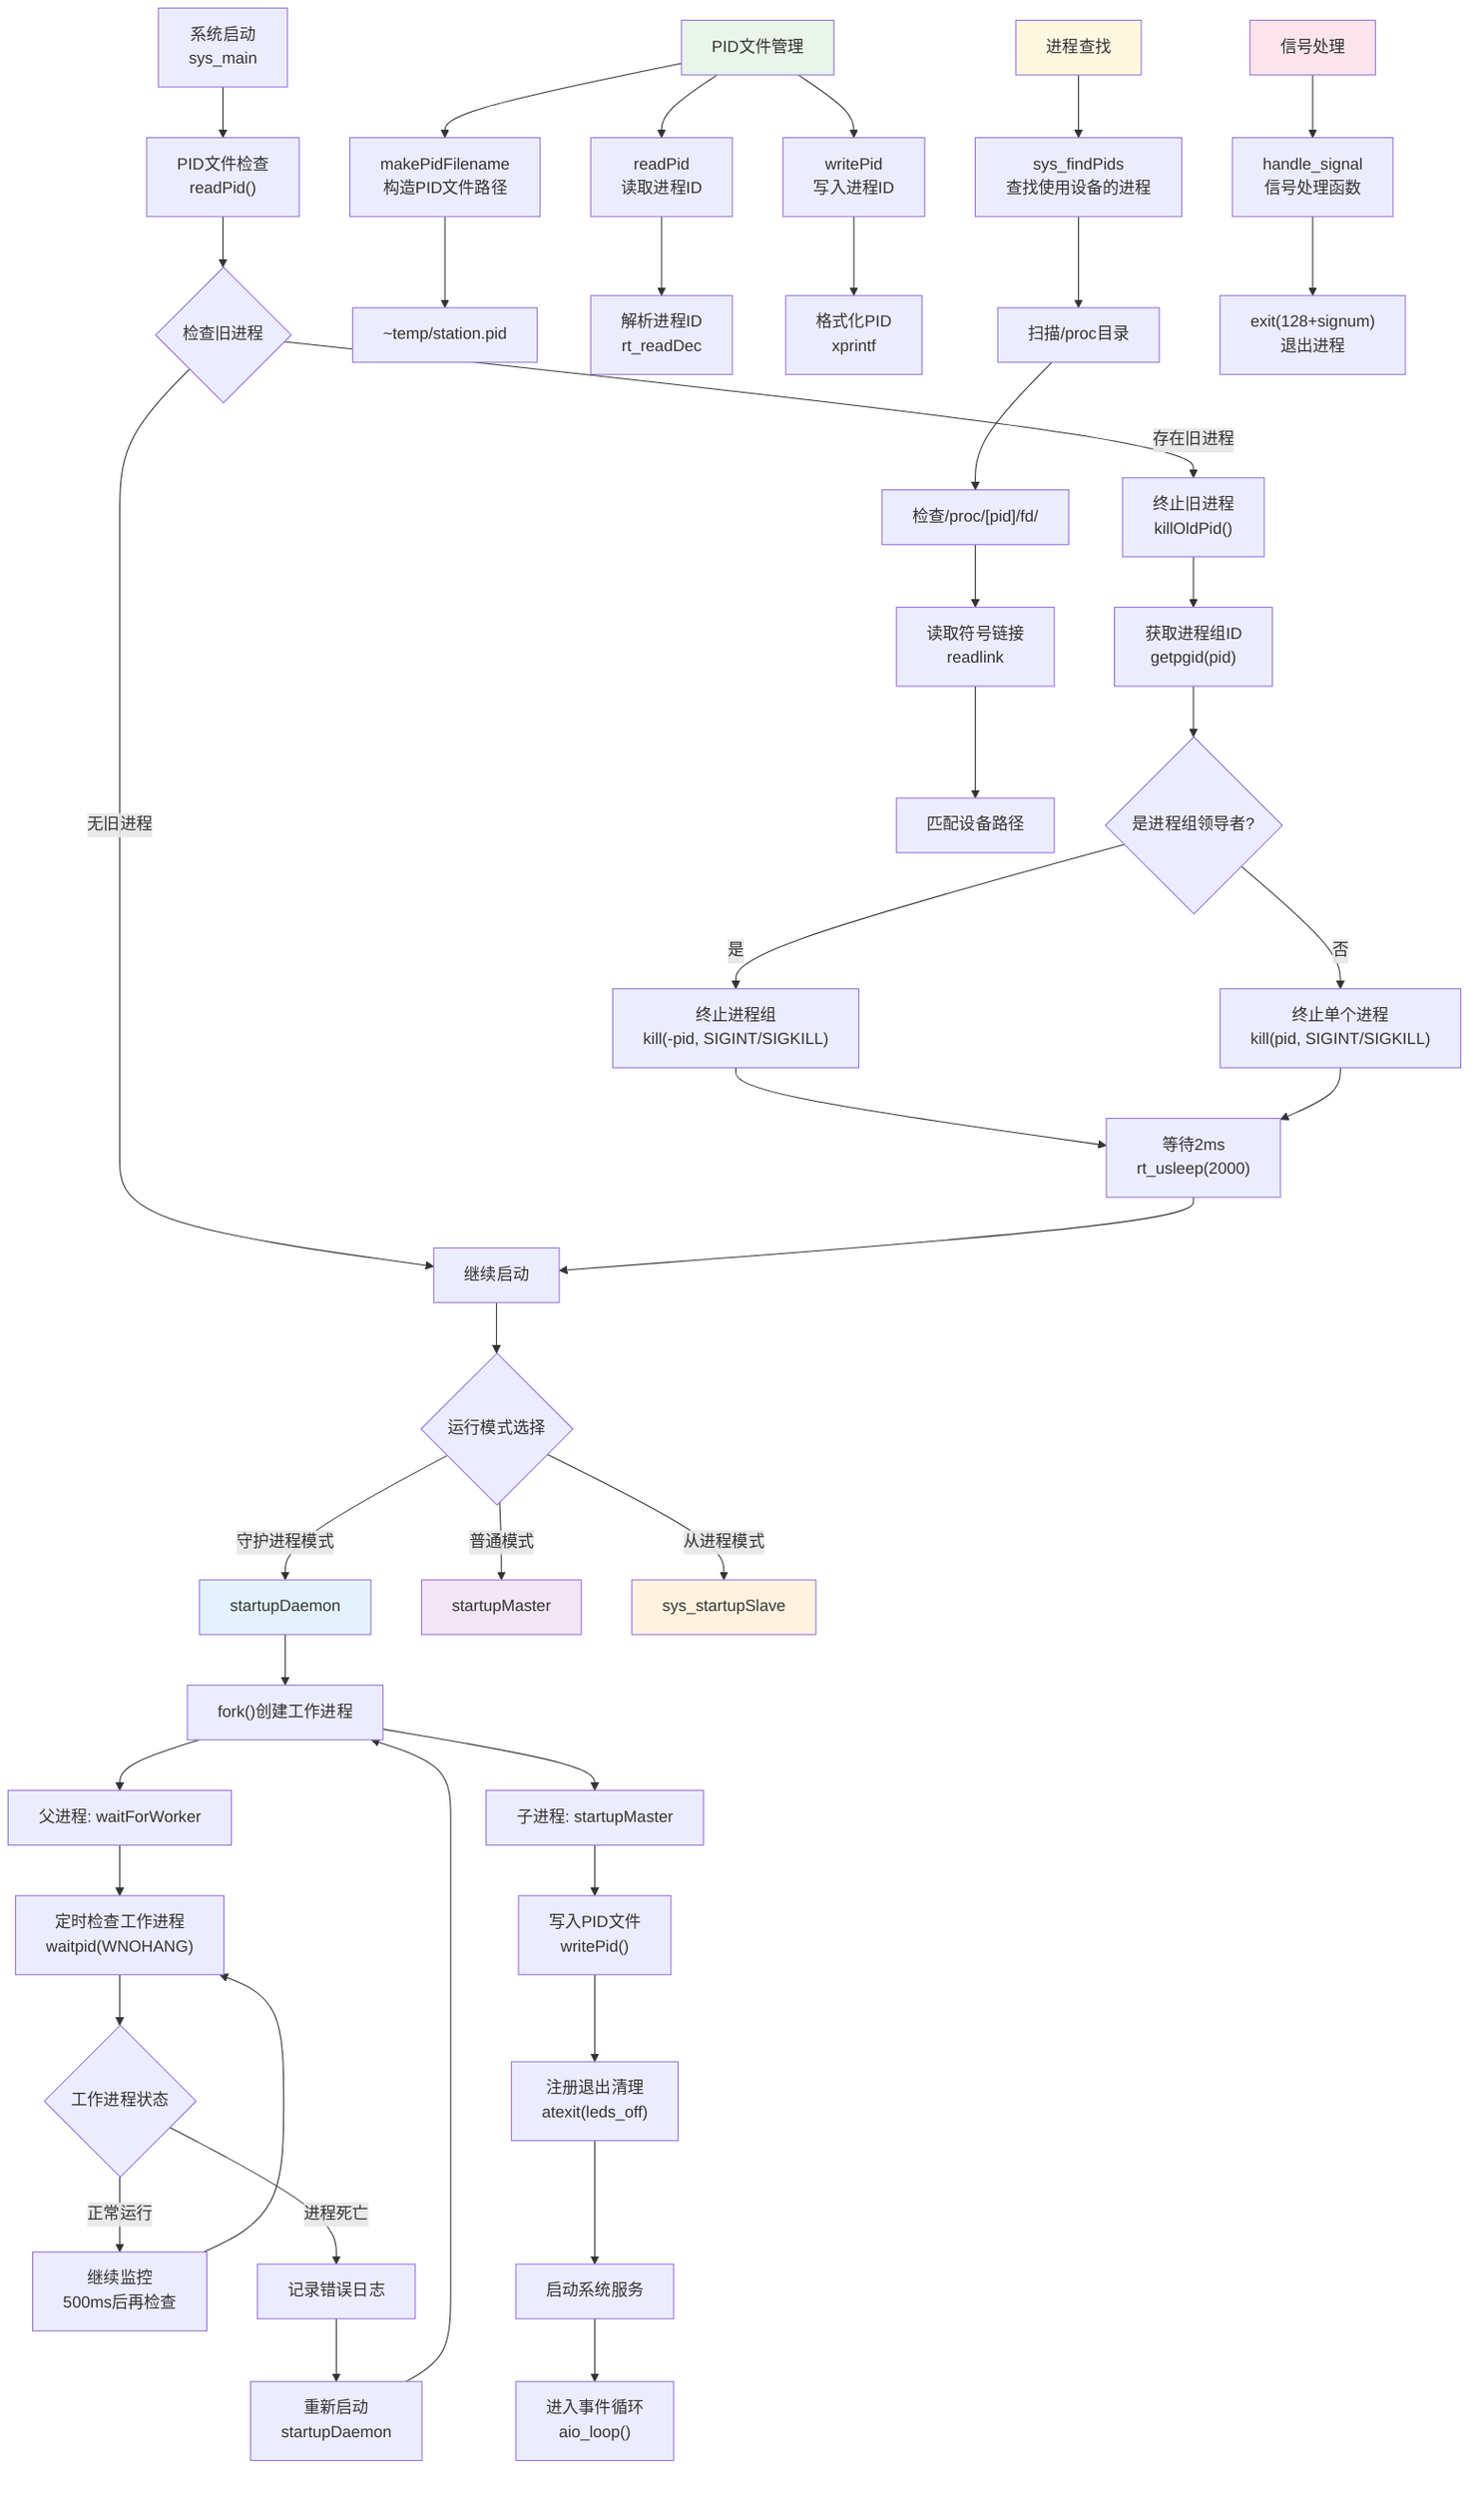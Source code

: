 graph TD
    A["系统启动<br/>sys_main"] --> B["PID文件检查<br/>readPid()"]
    
    B --> C{"检查旧进程"}
    C -->|存在旧进程| D["终止旧进程<br/>killOldPid()"]
    C -->|无旧进程| E["继续启动"]
    
    D --> F["获取进程组ID<br/>getpgid(pid)"]
    F --> G{"是进程组领导者?"}
    G -->|是| H["终止进程组<br/>kill(-pid, SIGINT/SIGKILL)"]
    G -->|否| I["终止单个进程<br/>kill(pid, SIGINT/SIGKILL)"]
    
    H --> J["等待2ms<br/>rt_usleep(2000)"]
    I --> J
    J --> E
    
    E --> K{"运行模式选择"}
    K -->|守护进程模式| L["startupDaemon"]
    K -->|普通模式| M["startupMaster"]
    K -->|从进程模式| N["sys_startupSlave"]
    
    L --> O["fork()创建工作进程"]
    O --> P["父进程: waitForWorker"]
    O --> Q["子进程: startupMaster"]
    
    P --> R["定时检查工作进程<br/>waitpid(WNOHANG)"]
    R --> S{"工作进程状态"}
    S -->|正常运行| T["继续监控<br/>500ms后再检查"]
    S -->|进程死亡| U["记录错误日志"]
    
    T --> R
    U --> V["重新启动<br/>startupDaemon"]
    V --> O
    
    Q --> W["写入PID文件<br/>writePid()"]
    W --> X["注册退出清理<br/>atexit(leds_off)"]
    X --> Y["启动系统服务"]
    
    Y --> Z["进入事件循环<br/>aio_loop()"]
    
    AA["PID文件管理"] --> BB["makePidFilename<br/>构造PID文件路径"]
    AA --> CC["readPid<br/>读取进程ID"]
    AA --> DD["writePid<br/>写入进程ID"]
    
    BB --> EE["~temp/station.pid"]
    CC --> FF["解析进程ID<br/>rt_readDec"]
    DD --> GG["格式化PID<br/>xprintf"]
    
    HH["进程查找"] --> II["sys_findPids<br/>查找使用设备的进程"]
    II --> JJ["扫描/proc目录"]
    JJ --> KK["检查/proc/[pid]/fd/"]
    KK --> LL["读取符号链接<br/>readlink"]
    LL --> MM["匹配设备路径"]
    
    NN["信号处理"] --> OO["handle_signal<br/>信号处理函数"]
    OO --> PP["exit(128+signum)<br/>退出进程"]
    
    style L fill:#e3f2fd
    style M fill:#f3e5f5
    style N fill:#fff3e0
    style AA fill:#e8f5e8
    style HH fill:#fff8e1
    style NN fill:#fce4ec
